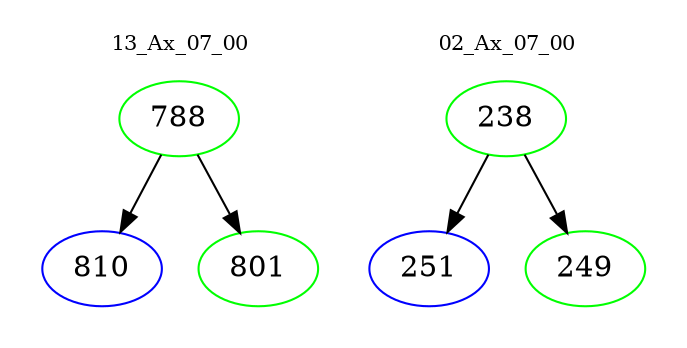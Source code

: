 digraph{
subgraph cluster_0 {
color = white
label = "13_Ax_07_00";
fontsize=10;
T0_788 [label="788", color="green"]
T0_788 -> T0_810 [color="black"]
T0_810 [label="810", color="blue"]
T0_788 -> T0_801 [color="black"]
T0_801 [label="801", color="green"]
}
subgraph cluster_1 {
color = white
label = "02_Ax_07_00";
fontsize=10;
T1_238 [label="238", color="green"]
T1_238 -> T1_251 [color="black"]
T1_251 [label="251", color="blue"]
T1_238 -> T1_249 [color="black"]
T1_249 [label="249", color="green"]
}
}

